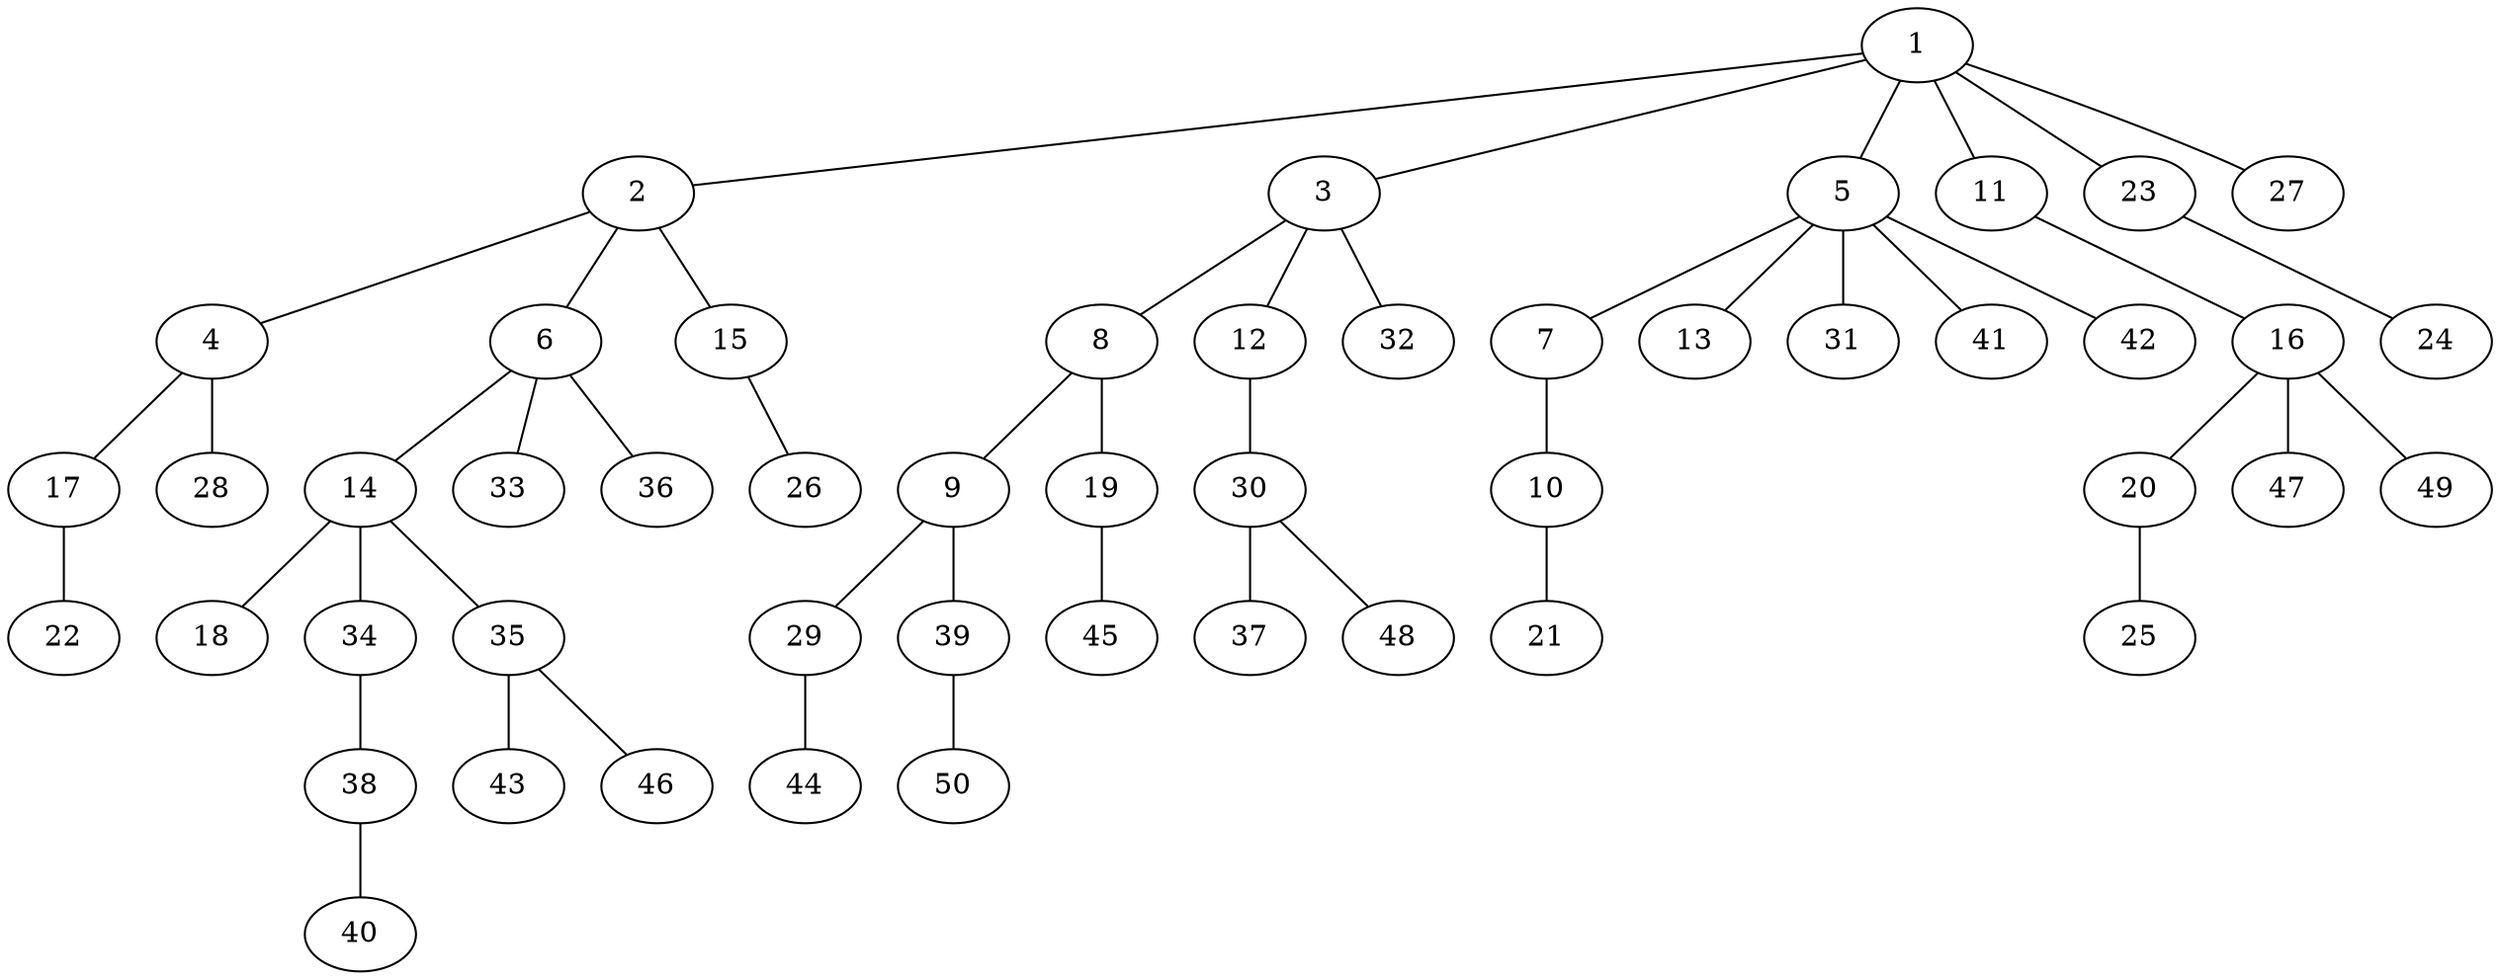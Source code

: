 graph graphname {1--2
1--3
1--5
1--11
1--23
1--27
2--4
2--6
2--15
3--8
3--12
3--32
4--17
4--28
5--7
5--13
5--31
5--41
5--42
6--14
6--33
6--36
7--10
8--9
8--19
9--29
9--39
10--21
11--16
12--30
14--18
14--34
14--35
15--26
16--20
16--47
16--49
17--22
19--45
20--25
23--24
29--44
30--37
30--48
34--38
35--43
35--46
38--40
39--50
}